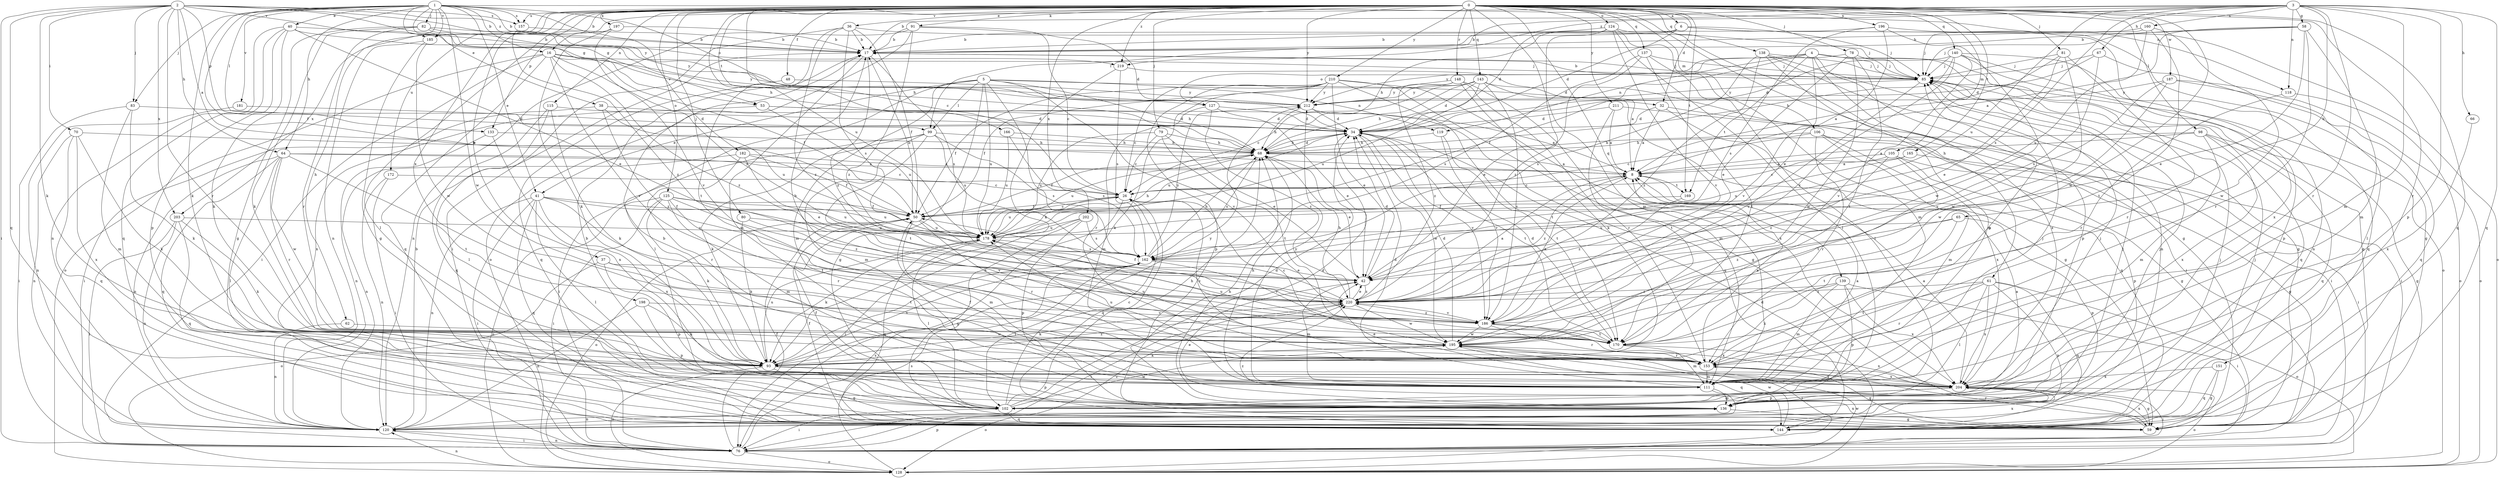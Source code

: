 strict digraph  {
0;
1;
2;
3;
4;
5;
6;
8;
16;
17;
26;
32;
34;
36;
37;
38;
40;
41;
42;
48;
50;
53;
58;
59;
61;
62;
64;
65;
66;
67;
68;
70;
76;
78;
79;
80;
81;
82;
83;
85;
91;
93;
98;
99;
102;
105;
106;
111;
115;
118;
119;
120;
124;
125;
127;
128;
133;
136;
137;
138;
139;
140;
143;
144;
148;
151;
153;
157;
160;
162;
165;
166;
169;
170;
172;
178;
181;
182;
185;
186;
187;
195;
196;
197;
198;
202;
203;
204;
210;
211;
212;
219;
220;
0 -> 6  [label=a];
0 -> 16  [label=b];
0 -> 26  [label=c];
0 -> 32  [label=d];
0 -> 36  [label=e];
0 -> 37  [label=e];
0 -> 48  [label=f];
0 -> 61  [label=h];
0 -> 78  [label=j];
0 -> 79  [label=j];
0 -> 80  [label=j];
0 -> 81  [label=j];
0 -> 91  [label=k];
0 -> 98  [label=l];
0 -> 105  [label=m];
0 -> 106  [label=m];
0 -> 111  [label=m];
0 -> 115  [label=n];
0 -> 124  [label=o];
0 -> 125  [label=o];
0 -> 133  [label=p];
0 -> 137  [label=q];
0 -> 138  [label=q];
0 -> 139  [label=q];
0 -> 140  [label=q];
0 -> 143  [label=q];
0 -> 144  [label=q];
0 -> 148  [label=r];
0 -> 151  [label=r];
0 -> 157  [label=s];
0 -> 165  [label=t];
0 -> 166  [label=t];
0 -> 169  [label=t];
0 -> 172  [label=u];
0 -> 178  [label=u];
0 -> 187  [label=w];
0 -> 195  [label=w];
0 -> 196  [label=x];
0 -> 197  [label=x];
0 -> 198  [label=x];
0 -> 202  [label=x];
0 -> 203  [label=x];
0 -> 210  [label=y];
0 -> 211  [label=y];
0 -> 212  [label=y];
0 -> 219  [label=z];
1 -> 16  [label=b];
1 -> 17  [label=b];
1 -> 38  [label=e];
1 -> 40  [label=e];
1 -> 41  [label=e];
1 -> 50  [label=f];
1 -> 53  [label=g];
1 -> 62  [label=h];
1 -> 64  [label=h];
1 -> 82  [label=j];
1 -> 83  [label=j];
1 -> 93  [label=k];
1 -> 99  [label=l];
1 -> 118  [label=n];
1 -> 127  [label=o];
1 -> 157  [label=s];
1 -> 181  [label=v];
1 -> 182  [label=v];
1 -> 185  [label=v];
1 -> 195  [label=w];
2 -> 8  [label=a];
2 -> 53  [label=g];
2 -> 64  [label=h];
2 -> 70  [label=i];
2 -> 76  [label=i];
2 -> 83  [label=j];
2 -> 93  [label=k];
2 -> 133  [label=p];
2 -> 144  [label=q];
2 -> 153  [label=r];
2 -> 157  [label=s];
2 -> 185  [label=v];
2 -> 203  [label=x];
2 -> 212  [label=y];
2 -> 219  [label=z];
3 -> 17  [label=b];
3 -> 58  [label=g];
3 -> 65  [label=h];
3 -> 66  [label=h];
3 -> 67  [label=h];
3 -> 99  [label=l];
3 -> 111  [label=m];
3 -> 118  [label=n];
3 -> 136  [label=p];
3 -> 144  [label=q];
3 -> 153  [label=r];
3 -> 160  [label=s];
3 -> 162  [label=s];
3 -> 178  [label=u];
3 -> 185  [label=v];
3 -> 219  [label=z];
4 -> 50  [label=f];
4 -> 59  [label=g];
4 -> 85  [label=j];
4 -> 119  [label=n];
4 -> 127  [label=o];
4 -> 128  [label=o];
4 -> 136  [label=p];
4 -> 169  [label=t];
4 -> 186  [label=v];
4 -> 204  [label=x];
5 -> 32  [label=d];
5 -> 41  [label=e];
5 -> 59  [label=g];
5 -> 68  [label=h];
5 -> 99  [label=l];
5 -> 102  [label=l];
5 -> 111  [label=m];
5 -> 119  [label=n];
5 -> 153  [label=r];
5 -> 178  [label=u];
5 -> 186  [label=v];
6 -> 17  [label=b];
6 -> 34  [label=d];
6 -> 59  [label=g];
6 -> 68  [label=h];
6 -> 85  [label=j];
6 -> 128  [label=o];
8 -> 26  [label=c];
8 -> 169  [label=t];
8 -> 220  [label=z];
16 -> 50  [label=f];
16 -> 76  [label=i];
16 -> 85  [label=j];
16 -> 128  [label=o];
16 -> 144  [label=q];
16 -> 162  [label=s];
16 -> 186  [label=v];
16 -> 212  [label=y];
16 -> 220  [label=z];
17 -> 85  [label=j];
17 -> 111  [label=m];
17 -> 162  [label=s];
17 -> 220  [label=z];
26 -> 50  [label=f];
26 -> 76  [label=i];
26 -> 144  [label=q];
26 -> 178  [label=u];
32 -> 8  [label=a];
32 -> 34  [label=d];
32 -> 76  [label=i];
32 -> 144  [label=q];
34 -> 68  [label=h];
34 -> 170  [label=t];
34 -> 178  [label=u];
34 -> 186  [label=v];
34 -> 195  [label=w];
36 -> 17  [label=b];
36 -> 50  [label=f];
36 -> 76  [label=i];
36 -> 85  [label=j];
36 -> 162  [label=s];
36 -> 170  [label=t];
36 -> 220  [label=z];
37 -> 42  [label=e];
37 -> 128  [label=o];
37 -> 136  [label=p];
37 -> 170  [label=t];
38 -> 34  [label=d];
38 -> 76  [label=i];
38 -> 178  [label=u];
38 -> 220  [label=z];
40 -> 17  [label=b];
40 -> 42  [label=e];
40 -> 68  [label=h];
40 -> 93  [label=k];
40 -> 120  [label=n];
40 -> 136  [label=p];
40 -> 144  [label=q];
41 -> 50  [label=f];
41 -> 76  [label=i];
41 -> 102  [label=l];
41 -> 120  [label=n];
41 -> 144  [label=q];
41 -> 153  [label=r];
41 -> 178  [label=u];
41 -> 204  [label=x];
42 -> 34  [label=d];
42 -> 111  [label=m];
42 -> 220  [label=z];
48 -> 144  [label=q];
48 -> 212  [label=y];
50 -> 17  [label=b];
50 -> 26  [label=c];
50 -> 111  [label=m];
50 -> 128  [label=o];
50 -> 153  [label=r];
50 -> 178  [label=u];
53 -> 8  [label=a];
53 -> 34  [label=d];
53 -> 178  [label=u];
53 -> 204  [label=x];
58 -> 8  [label=a];
58 -> 17  [label=b];
58 -> 42  [label=e];
58 -> 85  [label=j];
58 -> 111  [label=m];
58 -> 153  [label=r];
59 -> 68  [label=h];
59 -> 153  [label=r];
59 -> 204  [label=x];
59 -> 220  [label=z];
61 -> 102  [label=l];
61 -> 120  [label=n];
61 -> 128  [label=o];
61 -> 144  [label=q];
61 -> 153  [label=r];
61 -> 170  [label=t];
61 -> 204  [label=x];
61 -> 220  [label=z];
62 -> 120  [label=n];
62 -> 195  [label=w];
64 -> 8  [label=a];
64 -> 26  [label=c];
64 -> 102  [label=l];
64 -> 120  [label=n];
64 -> 144  [label=q];
64 -> 153  [label=r];
64 -> 170  [label=t];
64 -> 195  [label=w];
65 -> 136  [label=p];
65 -> 170  [label=t];
65 -> 178  [label=u];
65 -> 220  [label=z];
66 -> 204  [label=x];
67 -> 34  [label=d];
67 -> 85  [label=j];
67 -> 102  [label=l];
67 -> 162  [label=s];
68 -> 8  [label=a];
68 -> 34  [label=d];
68 -> 42  [label=e];
68 -> 50  [label=f];
68 -> 162  [label=s];
68 -> 178  [label=u];
70 -> 68  [label=h];
70 -> 93  [label=k];
70 -> 120  [label=n];
70 -> 144  [label=q];
70 -> 204  [label=x];
76 -> 50  [label=f];
76 -> 120  [label=n];
76 -> 128  [label=o];
76 -> 136  [label=p];
76 -> 162  [label=s];
76 -> 220  [label=z];
78 -> 42  [label=e];
78 -> 85  [label=j];
78 -> 170  [label=t];
78 -> 195  [label=w];
78 -> 212  [label=y];
79 -> 26  [label=c];
79 -> 42  [label=e];
79 -> 68  [label=h];
79 -> 170  [label=t];
79 -> 178  [label=u];
80 -> 93  [label=k];
80 -> 178  [label=u];
80 -> 186  [label=v];
81 -> 8  [label=a];
81 -> 42  [label=e];
81 -> 85  [label=j];
81 -> 153  [label=r];
81 -> 195  [label=w];
82 -> 17  [label=b];
82 -> 59  [label=g];
82 -> 68  [label=h];
82 -> 93  [label=k];
82 -> 153  [label=r];
82 -> 212  [label=y];
83 -> 34  [label=d];
83 -> 76  [label=i];
83 -> 93  [label=k];
83 -> 111  [label=m];
85 -> 17  [label=b];
85 -> 144  [label=q];
85 -> 186  [label=v];
85 -> 212  [label=y];
91 -> 17  [label=b];
91 -> 26  [label=c];
91 -> 34  [label=d];
91 -> 120  [label=n];
91 -> 128  [label=o];
91 -> 220  [label=z];
93 -> 59  [label=g];
93 -> 128  [label=o];
93 -> 136  [label=p];
93 -> 162  [label=s];
93 -> 178  [label=u];
93 -> 204  [label=x];
93 -> 212  [label=y];
93 -> 220  [label=z];
98 -> 8  [label=a];
98 -> 59  [label=g];
98 -> 68  [label=h];
98 -> 111  [label=m];
98 -> 144  [label=q];
98 -> 204  [label=x];
99 -> 68  [label=h];
99 -> 76  [label=i];
99 -> 93  [label=k];
99 -> 111  [label=m];
99 -> 162  [label=s];
99 -> 170  [label=t];
99 -> 178  [label=u];
102 -> 17  [label=b];
102 -> 26  [label=c];
102 -> 34  [label=d];
102 -> 50  [label=f];
102 -> 68  [label=h];
102 -> 76  [label=i];
102 -> 85  [label=j];
102 -> 144  [label=q];
102 -> 195  [label=w];
105 -> 8  [label=a];
105 -> 26  [label=c];
105 -> 59  [label=g];
105 -> 136  [label=p];
105 -> 170  [label=t];
105 -> 220  [label=z];
106 -> 26  [label=c];
106 -> 59  [label=g];
106 -> 68  [label=h];
106 -> 111  [label=m];
106 -> 153  [label=r];
106 -> 204  [label=x];
111 -> 8  [label=a];
111 -> 34  [label=d];
111 -> 50  [label=f];
111 -> 68  [label=h];
111 -> 85  [label=j];
111 -> 128  [label=o];
111 -> 136  [label=p];
111 -> 212  [label=y];
115 -> 34  [label=d];
115 -> 93  [label=k];
115 -> 102  [label=l];
115 -> 144  [label=q];
118 -> 128  [label=o];
118 -> 153  [label=r];
119 -> 68  [label=h];
119 -> 170  [label=t];
119 -> 186  [label=v];
120 -> 17  [label=b];
120 -> 76  [label=i];
120 -> 85  [label=j];
120 -> 204  [label=x];
124 -> 17  [label=b];
124 -> 34  [label=d];
124 -> 59  [label=g];
124 -> 102  [label=l];
124 -> 111  [label=m];
124 -> 186  [label=v];
124 -> 220  [label=z];
125 -> 50  [label=f];
125 -> 76  [label=i];
125 -> 93  [label=k];
125 -> 111  [label=m];
125 -> 128  [label=o];
125 -> 170  [label=t];
125 -> 178  [label=u];
125 -> 220  [label=z];
127 -> 34  [label=d];
127 -> 42  [label=e];
127 -> 111  [label=m];
127 -> 220  [label=z];
128 -> 34  [label=d];
128 -> 120  [label=n];
128 -> 162  [label=s];
128 -> 195  [label=w];
133 -> 68  [label=h];
133 -> 120  [label=n];
133 -> 204  [label=x];
136 -> 8  [label=a];
136 -> 17  [label=b];
136 -> 34  [label=d];
136 -> 42  [label=e];
136 -> 59  [label=g];
136 -> 85  [label=j];
136 -> 120  [label=n];
137 -> 42  [label=e];
137 -> 85  [label=j];
137 -> 102  [label=l];
137 -> 162  [label=s];
137 -> 170  [label=t];
138 -> 59  [label=g];
138 -> 85  [label=j];
138 -> 111  [label=m];
138 -> 120  [label=n];
138 -> 162  [label=s];
138 -> 220  [label=z];
139 -> 76  [label=i];
139 -> 93  [label=k];
139 -> 111  [label=m];
139 -> 136  [label=p];
139 -> 204  [label=x];
139 -> 220  [label=z];
140 -> 34  [label=d];
140 -> 68  [label=h];
140 -> 85  [label=j];
140 -> 120  [label=n];
140 -> 136  [label=p];
140 -> 144  [label=q];
140 -> 186  [label=v];
140 -> 220  [label=z];
143 -> 26  [label=c];
143 -> 34  [label=d];
143 -> 59  [label=g];
143 -> 68  [label=h];
143 -> 76  [label=i];
143 -> 178  [label=u];
143 -> 186  [label=v];
143 -> 212  [label=y];
144 -> 50  [label=f];
144 -> 85  [label=j];
144 -> 195  [label=w];
144 -> 204  [label=x];
148 -> 50  [label=f];
148 -> 93  [label=k];
148 -> 111  [label=m];
148 -> 153  [label=r];
148 -> 212  [label=y];
148 -> 220  [label=z];
151 -> 59  [label=g];
151 -> 144  [label=q];
151 -> 204  [label=x];
153 -> 8  [label=a];
153 -> 26  [label=c];
153 -> 59  [label=g];
153 -> 85  [label=j];
153 -> 111  [label=m];
153 -> 178  [label=u];
153 -> 204  [label=x];
157 -> 17  [label=b];
157 -> 220  [label=z];
160 -> 17  [label=b];
160 -> 85  [label=j];
160 -> 170  [label=t];
160 -> 178  [label=u];
160 -> 195  [label=w];
162 -> 42  [label=e];
162 -> 68  [label=h];
162 -> 102  [label=l];
162 -> 186  [label=v];
162 -> 212  [label=y];
165 -> 8  [label=a];
165 -> 76  [label=i];
165 -> 178  [label=u];
166 -> 68  [label=h];
166 -> 162  [label=s];
166 -> 178  [label=u];
169 -> 50  [label=f];
169 -> 220  [label=z];
170 -> 34  [label=d];
170 -> 111  [label=m];
170 -> 178  [label=u];
170 -> 204  [label=x];
172 -> 26  [label=c];
172 -> 76  [label=i];
172 -> 120  [label=n];
178 -> 68  [label=h];
178 -> 93  [label=k];
178 -> 102  [label=l];
178 -> 144  [label=q];
178 -> 162  [label=s];
181 -> 34  [label=d];
181 -> 120  [label=n];
182 -> 8  [label=a];
182 -> 42  [label=e];
182 -> 50  [label=f];
182 -> 120  [label=n];
182 -> 153  [label=r];
185 -> 59  [label=g];
185 -> 120  [label=n];
185 -> 195  [label=w];
186 -> 8  [label=a];
186 -> 17  [label=b];
186 -> 153  [label=r];
186 -> 170  [label=t];
186 -> 195  [label=w];
186 -> 204  [label=x];
186 -> 220  [label=z];
187 -> 128  [label=o];
187 -> 144  [label=q];
187 -> 186  [label=v];
187 -> 195  [label=w];
187 -> 212  [label=y];
195 -> 26  [label=c];
195 -> 34  [label=d];
195 -> 76  [label=i];
195 -> 93  [label=k];
195 -> 144  [label=q];
195 -> 153  [label=r];
195 -> 178  [label=u];
196 -> 17  [label=b];
196 -> 42  [label=e];
196 -> 162  [label=s];
196 -> 195  [label=w];
196 -> 204  [label=x];
197 -> 17  [label=b];
197 -> 93  [label=k];
197 -> 102  [label=l];
197 -> 186  [label=v];
198 -> 93  [label=k];
198 -> 120  [label=n];
198 -> 136  [label=p];
198 -> 186  [label=v];
202 -> 59  [label=g];
202 -> 76  [label=i];
202 -> 136  [label=p];
202 -> 162  [label=s];
202 -> 178  [label=u];
203 -> 76  [label=i];
203 -> 93  [label=k];
203 -> 120  [label=n];
203 -> 144  [label=q];
203 -> 178  [label=u];
204 -> 8  [label=a];
204 -> 42  [label=e];
204 -> 59  [label=g];
204 -> 76  [label=i];
204 -> 85  [label=j];
204 -> 102  [label=l];
204 -> 128  [label=o];
204 -> 136  [label=p];
210 -> 26  [label=c];
210 -> 42  [label=e];
210 -> 50  [label=f];
210 -> 59  [label=g];
210 -> 93  [label=k];
210 -> 136  [label=p];
210 -> 170  [label=t];
210 -> 204  [label=x];
210 -> 212  [label=y];
211 -> 8  [label=a];
211 -> 34  [label=d];
211 -> 76  [label=i];
211 -> 170  [label=t];
212 -> 34  [label=d];
212 -> 68  [label=h];
212 -> 144  [label=q];
219 -> 8  [label=a];
219 -> 93  [label=k];
219 -> 162  [label=s];
220 -> 8  [label=a];
220 -> 42  [label=e];
220 -> 50  [label=f];
220 -> 68  [label=h];
220 -> 76  [label=i];
220 -> 93  [label=k];
220 -> 186  [label=v];
220 -> 195  [label=w];
}
